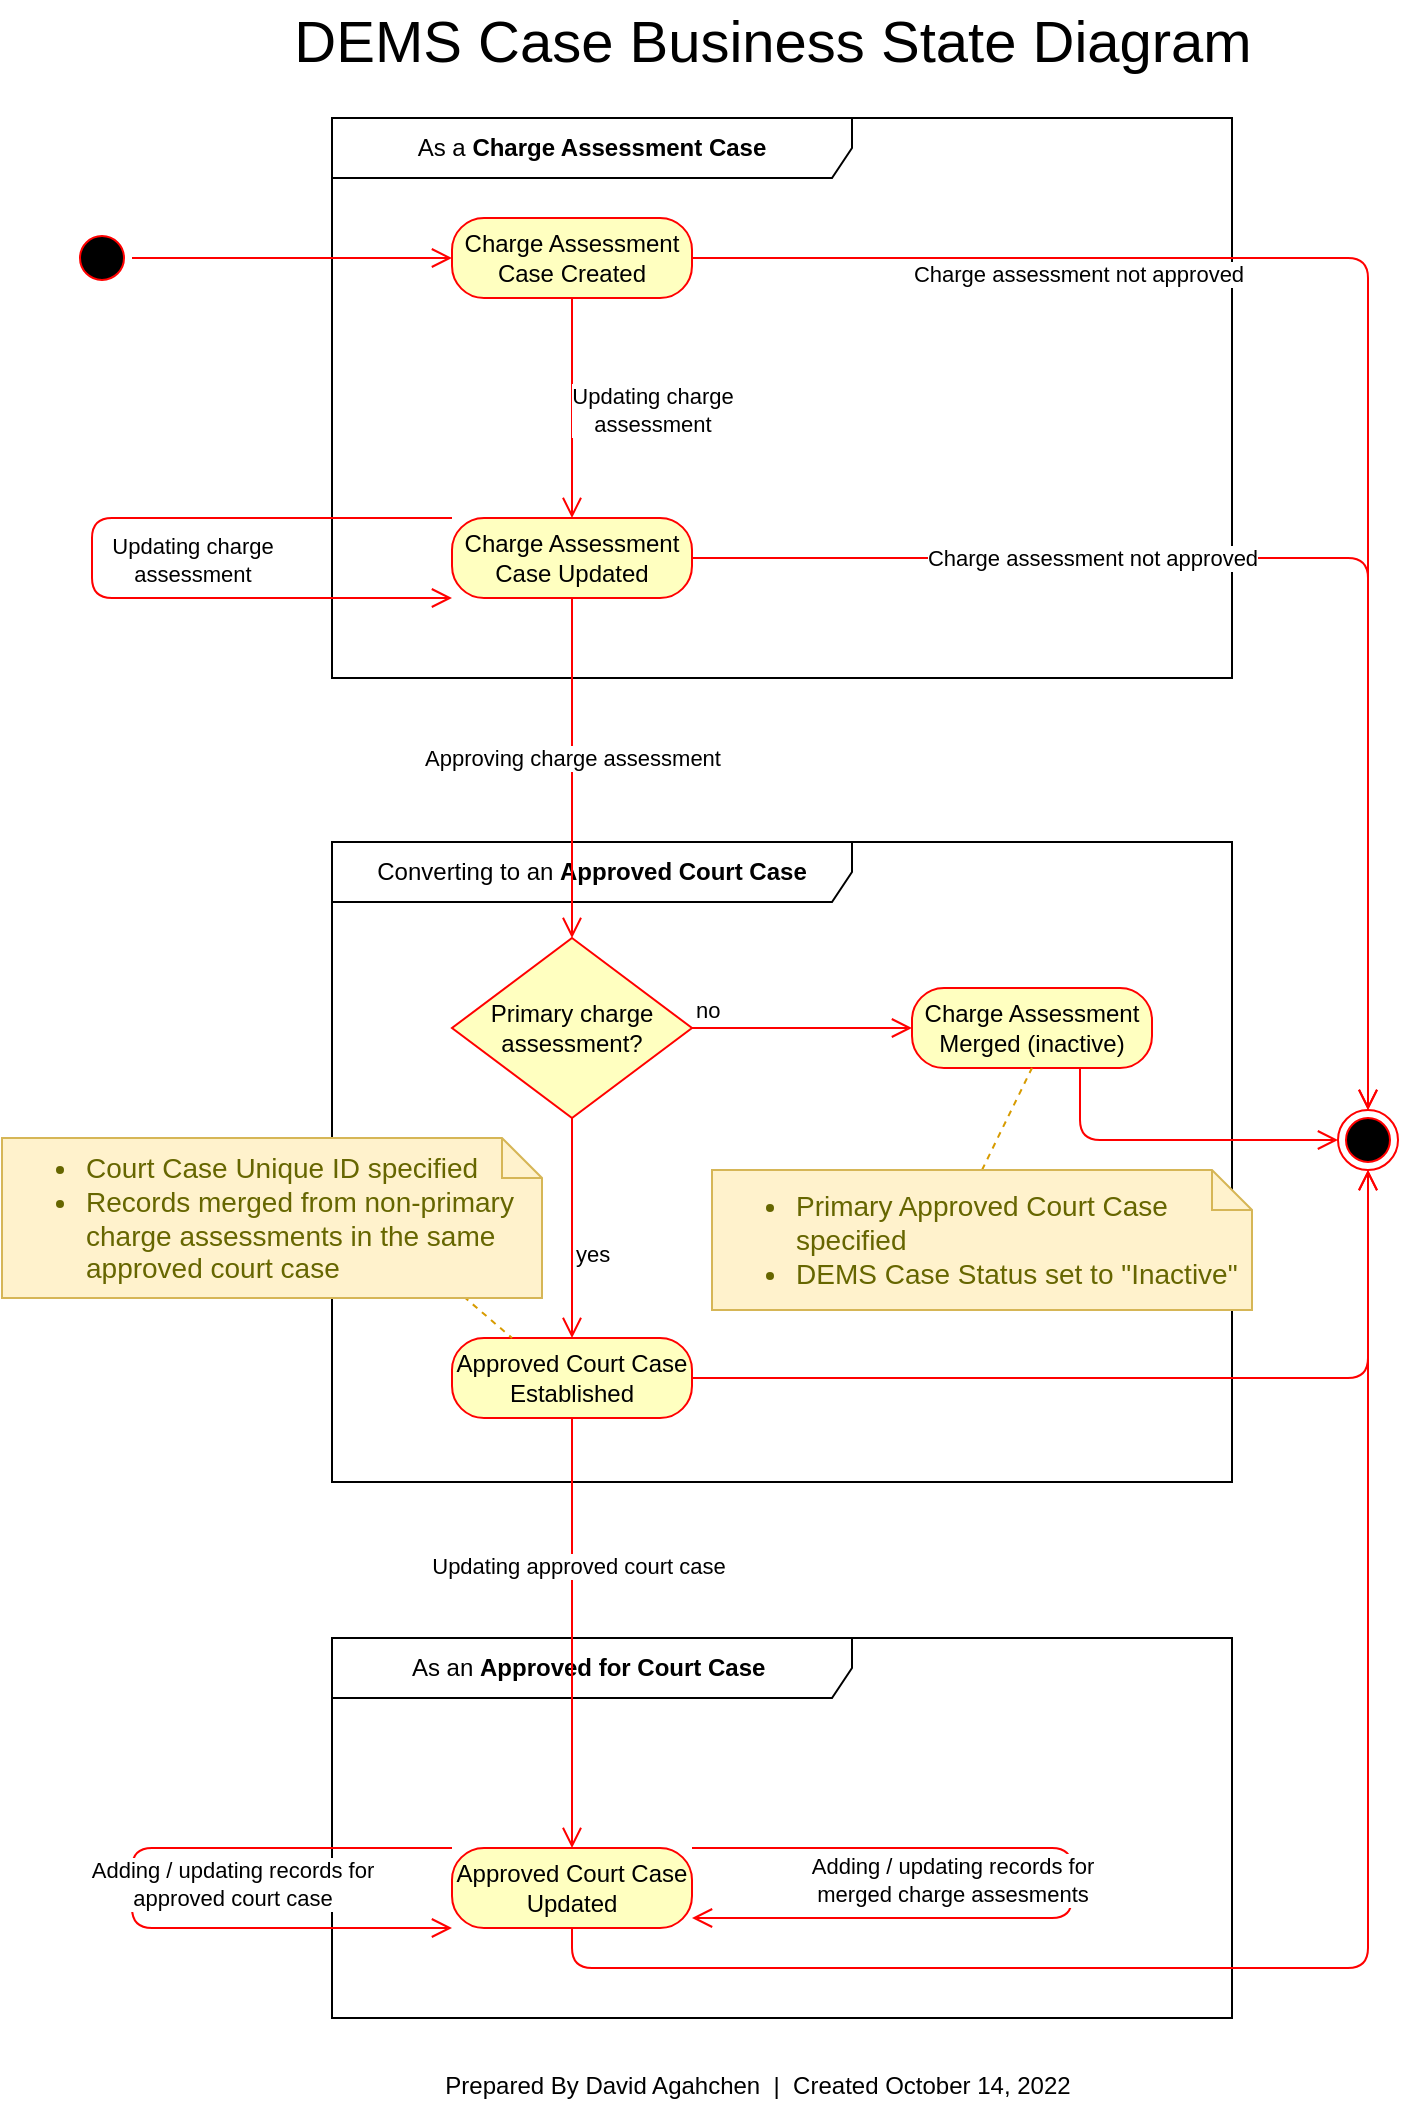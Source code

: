 <mxfile scale="1" border="10">
    <diagram id="wtpW2Wg1tJhml4J0sdit" name="Page-1">
        <mxGraphModel dx="1744" dy="1381" grid="1" gridSize="10" guides="1" tooltips="1" connect="1" arrows="1" fold="1" page="1" pageScale="1" pageWidth="850" pageHeight="1100" math="0" shadow="0">
            <root>
                <mxCell id="0"/>
                <mxCell id="1" parent="0"/>
                <mxCell id="48" value="As a &lt;b&gt;Charge Assessment Case&lt;/b&gt;" style="shape=umlFrame;whiteSpace=wrap;html=1;width=260;height=30;" parent="1" vertex="1">
                    <mxGeometry x="205" y="75" width="450" height="280" as="geometry"/>
                </mxCell>
                <mxCell id="43" value="" style="ellipse;html=1;shape=startState;fillColor=#000000;strokeColor=#ff0000;" parent="1" vertex="1">
                    <mxGeometry x="75" y="130" width="30" height="30" as="geometry"/>
                </mxCell>
                <mxCell id="45" value="Charge Assessment Case Created" style="rounded=1;whiteSpace=wrap;html=1;arcSize=40;fontColor=#000000;fillColor=#ffffc0;strokeColor=#ff0000;" parent="1" vertex="1">
                    <mxGeometry x="265" y="125" width="120" height="40" as="geometry"/>
                </mxCell>
                <mxCell id="46" value="" style="edgeStyle=orthogonalEdgeStyle;html=1;verticalAlign=bottom;endArrow=open;endSize=8;strokeColor=#ff0000;entryX=0.5;entryY=0;entryDx=0;entryDy=0;" parent="1" source="45" target="52" edge="1">
                    <mxGeometry relative="1" as="geometry">
                        <mxPoint x="310" y="325" as="targetPoint"/>
                    </mxGeometry>
                </mxCell>
                <mxCell id="54" value="Updating charge &lt;br&gt;assessment" style="edgeLabel;html=1;align=center;verticalAlign=middle;resizable=0;points=[];" parent="46" vertex="1" connectable="0">
                    <mxGeometry x="0.009" y="3" relative="1" as="geometry">
                        <mxPoint x="37" as="offset"/>
                    </mxGeometry>
                </mxCell>
                <mxCell id="49" value="As an &lt;b&gt;Approved for Court Case&amp;nbsp;&lt;/b&gt;" style="shape=umlFrame;whiteSpace=wrap;html=1;width=260;height=30;" parent="1" vertex="1">
                    <mxGeometry x="205" y="835" width="450" height="190" as="geometry"/>
                </mxCell>
                <mxCell id="50" value="Converting to an &lt;b&gt;Approved Court Case&lt;/b&gt;" style="shape=umlFrame;whiteSpace=wrap;html=1;width=260;height=30;" parent="1" vertex="1">
                    <mxGeometry x="205" y="437" width="450" height="320" as="geometry"/>
                </mxCell>
                <mxCell id="52" value="Charge Assessment&lt;br&gt;Case Updated" style="rounded=1;whiteSpace=wrap;html=1;arcSize=40;fontColor=#000000;fillColor=#ffffc0;strokeColor=#ff0000;" parent="1" vertex="1">
                    <mxGeometry x="265" y="275" width="120" height="40" as="geometry"/>
                </mxCell>
                <mxCell id="53" value="" style="edgeStyle=orthogonalEdgeStyle;html=1;verticalAlign=bottom;endArrow=open;endSize=8;strokeColor=#ff0000;entryX=0.5;entryY=0;entryDx=0;entryDy=0;exitX=0.5;exitY=1;exitDx=0;exitDy=0;" parent="1" source="52" target="68" edge="1">
                    <mxGeometry relative="1" as="geometry">
                        <mxPoint x="95" y="475" as="targetPoint"/>
                        <mxPoint x="665" y="805" as="sourcePoint"/>
                    </mxGeometry>
                </mxCell>
                <mxCell id="55" value="Approving charge assessment" style="edgeLabel;html=1;align=center;verticalAlign=middle;resizable=0;points=[];" parent="53" vertex="1" connectable="0">
                    <mxGeometry x="-0.549" y="-2" relative="1" as="geometry">
                        <mxPoint x="2" y="41" as="offset"/>
                    </mxGeometry>
                </mxCell>
                <mxCell id="56" value="Approved Court Case Updated" style="rounded=1;whiteSpace=wrap;html=1;arcSize=40;fontColor=#000000;fillColor=#ffffc0;strokeColor=#ff0000;" parent="1" vertex="1">
                    <mxGeometry x="265" y="940" width="120" height="40" as="geometry"/>
                </mxCell>
                <mxCell id="57" value="" style="edgeStyle=orthogonalEdgeStyle;html=1;verticalAlign=bottom;endArrow=open;endSize=8;strokeColor=#ff0000;exitX=1;exitY=0;exitDx=0;exitDy=0;" parent="1" source="56" edge="1">
                    <mxGeometry relative="1" as="geometry">
                        <mxPoint x="385" y="975" as="targetPoint"/>
                        <Array as="points">
                            <mxPoint x="575" y="940"/>
                            <mxPoint x="575" y="975"/>
                            <mxPoint x="385" y="975"/>
                        </Array>
                    </mxGeometry>
                </mxCell>
                <mxCell id="84" value="Adding / updating records for &lt;br&gt;merged charge assesments" style="edgeLabel;html=1;align=center;verticalAlign=middle;resizable=0;points=[];" parent="57" vertex="1" connectable="0">
                    <mxGeometry x="-0.073" y="-1" relative="1" as="geometry">
                        <mxPoint x="-59" y="13" as="offset"/>
                    </mxGeometry>
                </mxCell>
                <mxCell id="58" value="" style="ellipse;html=1;shape=endState;fillColor=#000000;strokeColor=#ff0000;" parent="1" vertex="1">
                    <mxGeometry x="708" y="571" width="30" height="30" as="geometry"/>
                </mxCell>
                <mxCell id="60" value="" style="edgeStyle=orthogonalEdgeStyle;html=1;verticalAlign=bottom;endArrow=open;endSize=8;strokeColor=#ff0000;exitX=1;exitY=0.5;exitDx=0;exitDy=0;entryX=0.5;entryY=0;entryDx=0;entryDy=0;" parent="1" source="52" target="58" edge="1">
                    <mxGeometry relative="1" as="geometry">
                        <mxPoint x="-35" y="505" as="targetPoint"/>
                        <mxPoint x="135" y="319" as="sourcePoint"/>
                    </mxGeometry>
                </mxCell>
                <mxCell id="63" value="Charge assessment not approved" style="edgeLabel;html=1;align=center;verticalAlign=middle;resizable=0;points=[];" parent="60" vertex="1" connectable="0">
                    <mxGeometry x="-0.063" relative="1" as="geometry">
                        <mxPoint x="-88" as="offset"/>
                    </mxGeometry>
                </mxCell>
                <mxCell id="61" value="" style="edgeStyle=orthogonalEdgeStyle;html=1;verticalAlign=bottom;endArrow=open;endSize=8;strokeColor=#ff0000;exitX=1;exitY=0.5;exitDx=0;exitDy=0;entryX=0;entryY=0.5;entryDx=0;entryDy=0;" parent="1" source="43" target="45" edge="1">
                    <mxGeometry relative="1" as="geometry">
                        <mxPoint x="35" y="315" as="targetPoint"/>
                        <mxPoint x="105" y="245" as="sourcePoint"/>
                    </mxGeometry>
                </mxCell>
                <mxCell id="64" value="" style="edgeStyle=orthogonalEdgeStyle;html=1;verticalAlign=bottom;endArrow=open;endSize=8;strokeColor=#ff0000;exitX=1;exitY=0.5;exitDx=0;exitDy=0;entryX=0.5;entryY=0;entryDx=0;entryDy=0;" parent="1" source="45" target="58" edge="1">
                    <mxGeometry relative="1" as="geometry">
                        <mxPoint x="35" y="650" as="targetPoint"/>
                        <mxPoint x="275" y="305" as="sourcePoint"/>
                    </mxGeometry>
                </mxCell>
                <mxCell id="65" value="Charge assessment not approved" style="edgeLabel;html=1;align=center;verticalAlign=middle;resizable=0;points=[];" parent="64" vertex="1" connectable="0">
                    <mxGeometry x="-0.063" relative="1" as="geometry">
                        <mxPoint x="-145" y="-12" as="offset"/>
                    </mxGeometry>
                </mxCell>
                <mxCell id="66" value="" style="edgeStyle=orthogonalEdgeStyle;html=1;verticalAlign=bottom;endArrow=open;endSize=8;strokeColor=#ff0000;" parent="1" source="52" edge="1">
                    <mxGeometry relative="1" as="geometry">
                        <mxPoint x="265" y="315" as="targetPoint"/>
                        <mxPoint x="275" y="275" as="sourcePoint"/>
                        <Array as="points">
                            <mxPoint x="85" y="275"/>
                            <mxPoint x="85" y="315"/>
                            <mxPoint x="265" y="315"/>
                        </Array>
                    </mxGeometry>
                </mxCell>
                <mxCell id="67" value="Updating charge&lt;br&gt;assessment" style="edgeLabel;html=1;align=center;verticalAlign=middle;resizable=0;points=[];" parent="66" vertex="1" connectable="0">
                    <mxGeometry x="-0.063" relative="1" as="geometry">
                        <mxPoint x="50" y="13" as="offset"/>
                    </mxGeometry>
                </mxCell>
                <mxCell id="68" value="Primary charge assessment?" style="rhombus;whiteSpace=wrap;html=1;fillColor=#ffffc0;strokeColor=#ff0000;" parent="1" vertex="1">
                    <mxGeometry x="265" y="485" width="120" height="90" as="geometry"/>
                </mxCell>
                <mxCell id="69" value="no" style="edgeStyle=orthogonalEdgeStyle;html=1;align=left;verticalAlign=bottom;endArrow=open;endSize=8;strokeColor=#ff0000;entryX=0;entryY=0.5;entryDx=0;entryDy=0;" parent="1" source="68" target="71" edge="1">
                    <mxGeometry x="-1" relative="1" as="geometry">
                        <mxPoint x="465" y="795" as="targetPoint"/>
                    </mxGeometry>
                </mxCell>
                <mxCell id="70" value="yes" style="edgeStyle=orthogonalEdgeStyle;html=1;align=left;verticalAlign=top;endArrow=open;endSize=8;strokeColor=#ff0000;exitX=0.5;exitY=1;exitDx=0;exitDy=0;entryX=0.5;entryY=0;entryDx=0;entryDy=0;" parent="1" source="68" target="73" edge="1">
                    <mxGeometry relative="1" as="geometry">
                        <mxPoint x="405" y="695" as="targetPoint"/>
                        <mxPoint x="325" y="585" as="sourcePoint"/>
                    </mxGeometry>
                </mxCell>
                <mxCell id="71" value="Charge Assessment Merged (inactive)" style="rounded=1;whiteSpace=wrap;html=1;arcSize=40;fontColor=#000000;fillColor=#ffffc0;strokeColor=#ff0000;" parent="1" vertex="1">
                    <mxGeometry x="495" y="510" width="120" height="40" as="geometry"/>
                </mxCell>
                <mxCell id="73" value="Approved Court Case&lt;br&gt;Established" style="rounded=1;whiteSpace=wrap;html=1;arcSize=40;fontColor=#000000;fillColor=#ffffc0;strokeColor=#ff0000;" parent="1" vertex="1">
                    <mxGeometry x="265" y="685" width="120" height="40" as="geometry"/>
                </mxCell>
                <mxCell id="74" value="" style="edgeStyle=orthogonalEdgeStyle;html=1;verticalAlign=bottom;endArrow=open;endSize=8;strokeColor=#ff0000;entryX=0.5;entryY=0;entryDx=0;entryDy=0;" parent="1" source="73" target="56" edge="1">
                    <mxGeometry relative="1" as="geometry">
                        <mxPoint x="345" y="730" as="targetPoint"/>
                    </mxGeometry>
                </mxCell>
                <mxCell id="83" value="Updating approved court case" style="edgeLabel;html=1;align=center;verticalAlign=middle;resizable=0;points=[];" parent="74" vertex="1" connectable="0">
                    <mxGeometry x="-0.2" y="3" relative="1" as="geometry">
                        <mxPoint y="-12" as="offset"/>
                    </mxGeometry>
                </mxCell>
                <mxCell id="80" style="html=1;entryX=0.5;entryY=1;entryDx=0;entryDy=0;endArrow=none;endFill=0;dashed=1;exitX=0.5;exitY=0;exitDx=0;exitDy=0;exitPerimeter=0;fillColor=#ffe6cc;strokeColor=#d79b00;" parent="1" source="77" target="71" edge="1">
                    <mxGeometry relative="1" as="geometry"/>
                </mxCell>
                <mxCell id="77" value="&lt;ul&gt;&lt;li&gt;Primary Approved Court Case specified&lt;/li&gt;&lt;li&gt;DEMS Case Status set to &quot;Inactive&quot;&amp;nbsp;&lt;/li&gt;&lt;/ul&gt;" style="shape=note;strokeWidth=1;fontSize=14;size=20;whiteSpace=wrap;html=1;fillColor=#fff2cc;strokeColor=#d6b656;fontColor=#666600;align=left;" parent="1" vertex="1">
                    <mxGeometry x="395" y="601" width="270" height="70" as="geometry"/>
                </mxCell>
                <mxCell id="81" style="html=1;entryX=0.25;entryY=0;entryDx=0;entryDy=0;endArrow=none;endFill=0;dashed=1;exitX=0.855;exitY=0.991;exitDx=0;exitDy=0;exitPerimeter=0;fillColor=#ffe6cc;strokeColor=#d79b00;" parent="1" source="82" target="73" edge="1">
                    <mxGeometry relative="1" as="geometry">
                        <mxPoint x="315" y="605" as="targetPoint"/>
                    </mxGeometry>
                </mxCell>
                <mxCell id="82" value="&lt;ul&gt;&lt;li&gt;Court Case Unique ID specified&lt;/li&gt;&lt;li&gt;Records merged from non-primary charge assessments in the same approved court case&lt;/li&gt;&lt;/ul&gt;" style="shape=note;strokeWidth=1;fontSize=14;size=20;whiteSpace=wrap;html=1;fillColor=#fff2cc;strokeColor=#d6b656;fontColor=#666600;align=left;" parent="1" vertex="1">
                    <mxGeometry x="40" y="585" width="270" height="80" as="geometry"/>
                </mxCell>
                <mxCell id="85" value="" style="edgeStyle=orthogonalEdgeStyle;html=1;verticalAlign=bottom;endArrow=open;endSize=8;strokeColor=#ff0000;exitX=0;exitY=0;exitDx=0;exitDy=0;entryX=0;entryY=1;entryDx=0;entryDy=0;" parent="1" source="56" target="56" edge="1">
                    <mxGeometry relative="1" as="geometry">
                        <mxPoint x="275" y="980" as="targetPoint"/>
                        <mxPoint x="275" y="940" as="sourcePoint"/>
                        <Array as="points">
                            <mxPoint x="105" y="940"/>
                            <mxPoint x="105" y="980"/>
                        </Array>
                    </mxGeometry>
                </mxCell>
                <mxCell id="86" value="Adding / updating records for &lt;br&gt;approved court case" style="edgeLabel;html=1;align=center;verticalAlign=middle;resizable=0;points=[];" parent="85" vertex="1" connectable="0">
                    <mxGeometry x="-0.063" relative="1" as="geometry">
                        <mxPoint x="50" y="9" as="offset"/>
                    </mxGeometry>
                </mxCell>
                <mxCell id="89" value="" style="edgeStyle=orthogonalEdgeStyle;html=1;align=left;verticalAlign=bottom;endArrow=open;endSize=8;strokeColor=#ff0000;entryX=0;entryY=0.5;entryDx=0;entryDy=0;exitX=0.7;exitY=1;exitDx=0;exitDy=0;exitPerimeter=0;" edge="1" parent="1" source="71" target="58">
                    <mxGeometry x="-0.929" y="6" relative="1" as="geometry">
                        <mxPoint x="505" y="540" as="targetPoint"/>
                        <mxPoint x="395" y="540" as="sourcePoint"/>
                        <mxPoint as="offset"/>
                    </mxGeometry>
                </mxCell>
                <mxCell id="90" value="" style="edgeStyle=orthogonalEdgeStyle;html=1;align=left;verticalAlign=bottom;endArrow=open;endSize=8;strokeColor=#ff0000;entryX=0.5;entryY=1;entryDx=0;entryDy=0;exitX=1;exitY=0.5;exitDx=0;exitDy=0;" edge="1" parent="1" source="73" target="58">
                    <mxGeometry x="-0.929" y="6" relative="1" as="geometry">
                        <mxPoint x="695" y="595" as="targetPoint"/>
                        <mxPoint x="589" y="560" as="sourcePoint"/>
                        <mxPoint as="offset"/>
                    </mxGeometry>
                </mxCell>
                <mxCell id="91" value="" style="edgeStyle=orthogonalEdgeStyle;html=1;align=left;verticalAlign=bottom;endArrow=open;endSize=8;strokeColor=#ff0000;exitX=0.5;exitY=1;exitDx=0;exitDy=0;entryX=0.5;entryY=1;entryDx=0;entryDy=0;" edge="1" parent="1" source="56" target="58">
                    <mxGeometry relative="1" as="geometry">
                        <mxPoint x="745" y="645" as="targetPoint"/>
                        <mxPoint x="395" y="650" as="sourcePoint"/>
                        <Array as="points">
                            <mxPoint x="325" y="1000"/>
                            <mxPoint x="723" y="1000"/>
                        </Array>
                    </mxGeometry>
                </mxCell>
                <mxCell id="92" value="&lt;span style=&quot;font-weight: 400 ; font-size: 29px&quot;&gt;DEMS Case Business State Diagram&lt;/span&gt;" style="text;strokeColor=none;fillColor=none;html=1;fontSize=29;fontStyle=1;verticalAlign=middle;align=center;rounded=1;labelBackgroundColor=none;fontColor=#000000;" vertex="1" parent="1">
                    <mxGeometry x="160" y="16" width="530" height="42" as="geometry"/>
                </mxCell>
                <mxCell id="93" value="Prepared By David Agahchen&amp;nbsp; |&amp;nbsp; Created October 14, 2022" style="text;html=1;strokeColor=none;fillColor=none;align=center;verticalAlign=middle;whiteSpace=wrap;rounded=0;" vertex="1" parent="1">
                    <mxGeometry x="123" y="1044" width="590" height="30" as="geometry"/>
                </mxCell>
            </root>
        </mxGraphModel>
    </diagram>
</mxfile>